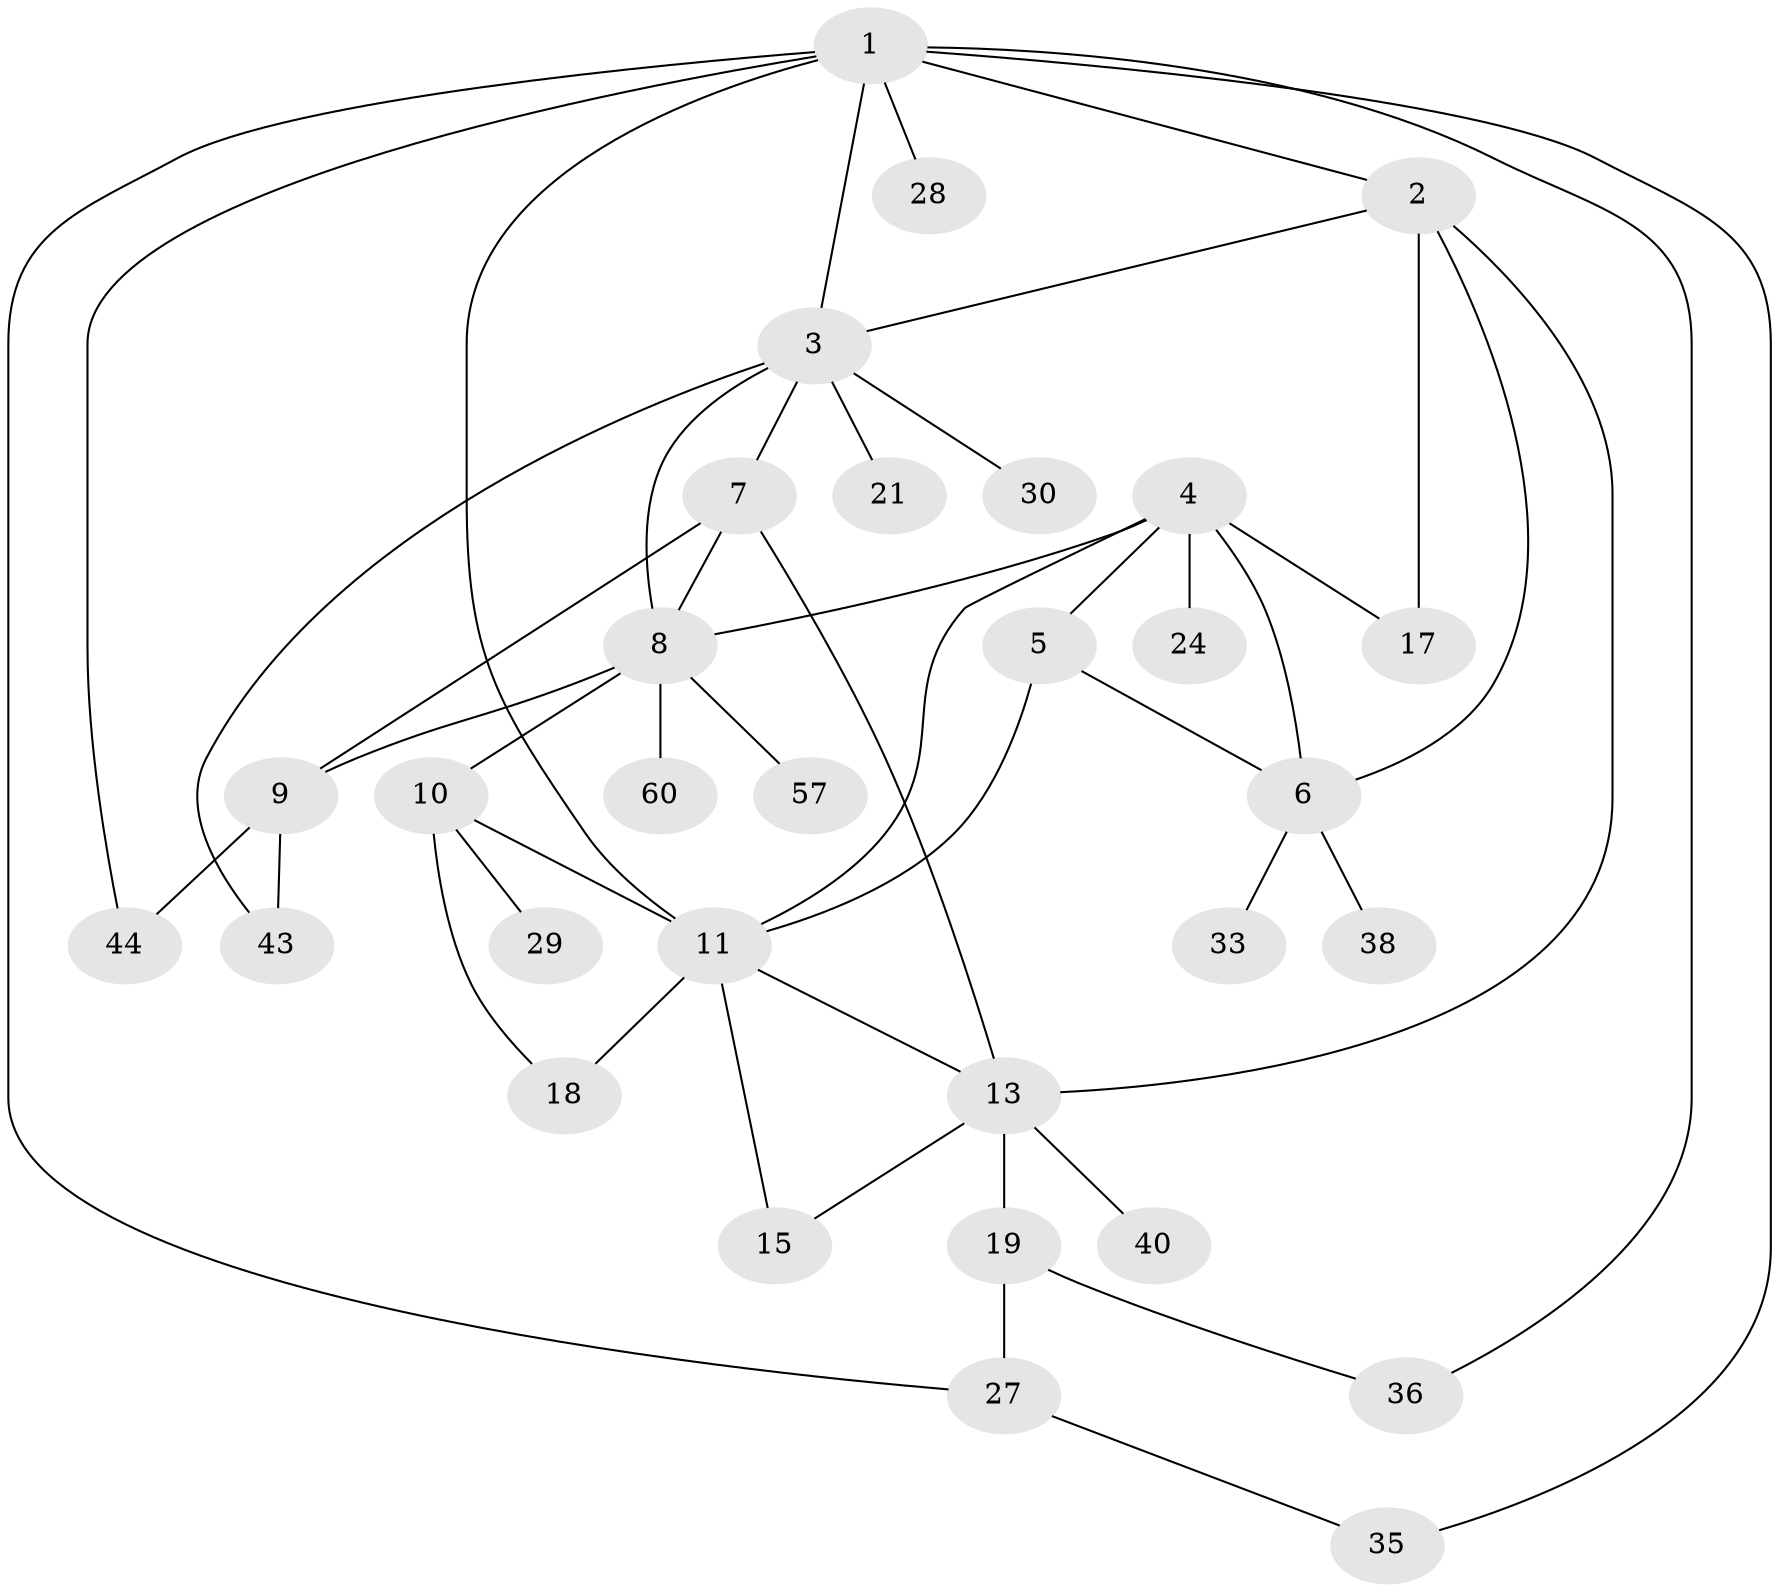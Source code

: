 // original degree distribution, {8: 0.015873015873015872, 10: 0.015873015873015872, 7: 0.06349206349206349, 6: 0.015873015873015872, 4: 0.07936507936507936, 5: 0.015873015873015872, 3: 0.09523809523809523, 9: 0.031746031746031744, 1: 0.5555555555555556, 2: 0.1111111111111111}
// Generated by graph-tools (version 1.1) at 2025/19/03/04/25 18:19:36]
// undirected, 31 vertices, 48 edges
graph export_dot {
graph [start="1"]
  node [color=gray90,style=filled];
  1;
  2 [super="+47+45+53+26+16"];
  3;
  4;
  5 [super="+42"];
  6 [super="+20+39"];
  7 [super="+46"];
  8;
  9 [super="+25"];
  10 [super="+12"];
  11 [super="+32+14+34"];
  13 [super="+49+62+23"];
  15 [super="+37+41"];
  17 [super="+55"];
  18;
  19;
  21 [super="+54+48"];
  24 [super="+50"];
  27;
  28;
  29;
  30;
  33;
  35 [super="+52"];
  36;
  38;
  40;
  43;
  44 [super="+59+51"];
  57;
  60;
  1 -- 2;
  1 -- 3;
  1 -- 11;
  1 -- 27;
  1 -- 28;
  1 -- 35;
  1 -- 36;
  1 -- 44;
  2 -- 3;
  2 -- 6;
  2 -- 13;
  2 -- 17;
  3 -- 8;
  3 -- 21;
  3 -- 30;
  3 -- 43;
  3 -- 7;
  4 -- 5;
  4 -- 6;
  4 -- 8;
  4 -- 11;
  4 -- 17;
  4 -- 24;
  5 -- 6;
  5 -- 11;
  6 -- 33;
  6 -- 38;
  7 -- 8;
  7 -- 9;
  7 -- 13;
  8 -- 9;
  8 -- 57;
  8 -- 60;
  8 -- 10;
  9 -- 43;
  9 -- 44;
  10 -- 11 [weight=2];
  10 -- 18;
  10 -- 29;
  11 -- 18;
  11 -- 13;
  11 -- 15;
  13 -- 15;
  13 -- 19;
  13 -- 40;
  19 -- 27;
  19 -- 36;
  27 -- 35;
}
